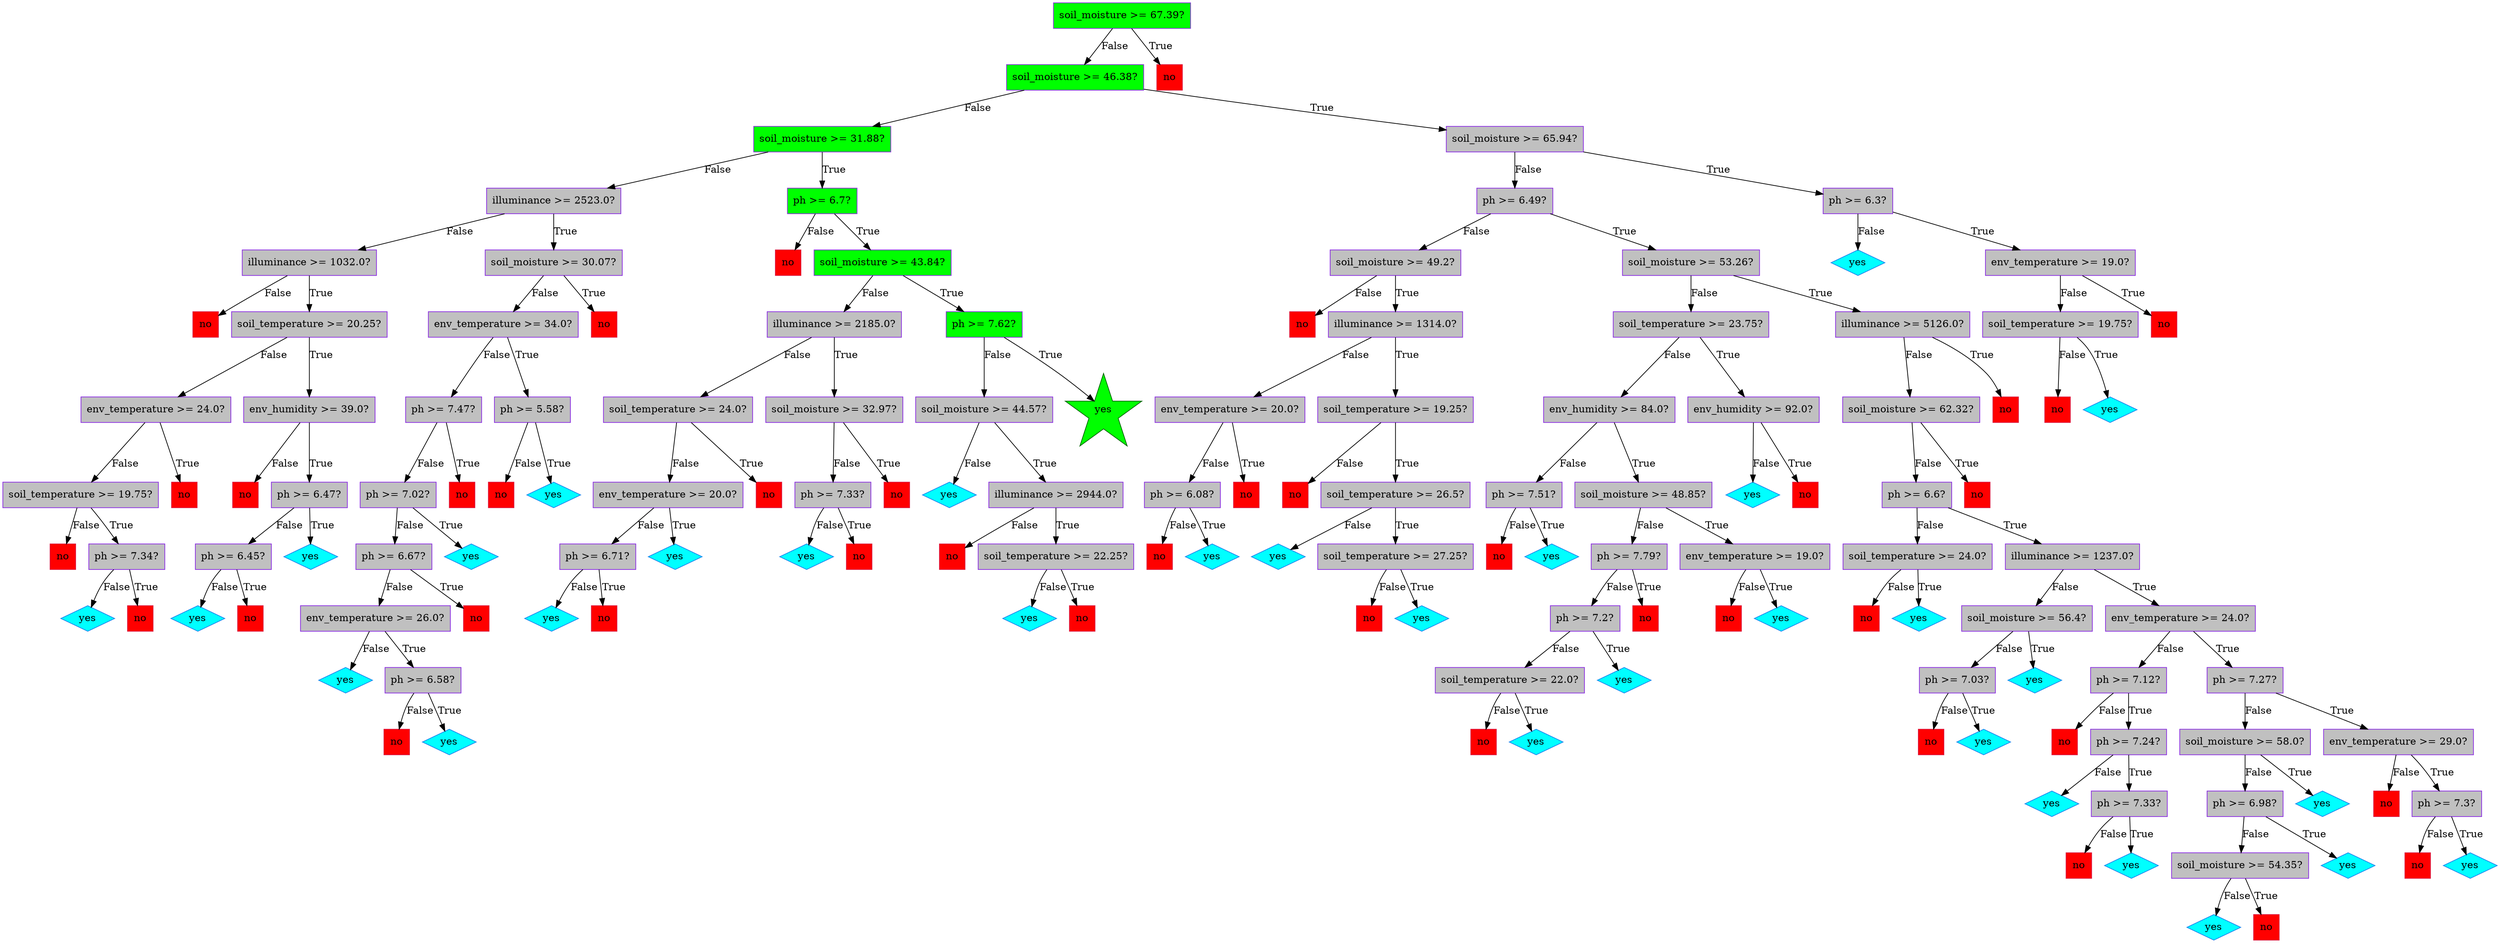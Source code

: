 // Decision Tree Model
digraph {
	a [label="soil_moisture >= 67.39?" color=blueviolet fillcolor=green shape=box style=filled]
	al [label="soil_moisture >= 46.38?" color=blueviolet fillcolor=green shape=box style=filled]
	all [label="soil_moisture >= 31.88?" color=blueviolet fillcolor=green shape=box style=filled]
	alll [label="illuminance >= 2523.0?" color=blueviolet fillcolor=gray shape=box style=filled]
	allll [label="illuminance >= 1032.0?" color=blueviolet fillcolor=gray shape=box style=filled]
	alllll [label=no color=crimson fillcolor=red shape=square style=filled]
	allll -> alllll [label=False]
	allllr [label="soil_temperature >= 20.25?" color=blueviolet fillcolor=gray shape=box style=filled]
	allllrl [label="env_temperature >= 24.0?" color=blueviolet fillcolor=gray shape=box style=filled]
	allllrll [label="soil_temperature >= 19.75?" color=blueviolet fillcolor=gray shape=box style=filled]
	allllrlll [label=no color=crimson fillcolor=red shape=square style=filled]
	allllrll -> allllrlll [label=False]
	allllrllr [label="ph >= 7.34?" color=blueviolet fillcolor=gray shape=box style=filled]
	allllrllrl [label=yes color=dodgerblue2 fillcolor=cyan shape=diamond style=filled]
	allllrllr -> allllrllrl [label=False]
	allllrllrr [label=no color=crimson fillcolor=red shape=square style=filled]
	allllrllr -> allllrllrr [label=True]
	allllrll -> allllrllr [label=True]
	allllrl -> allllrll [label=False]
	allllrlr [label=no color=crimson fillcolor=red shape=square style=filled]
	allllrl -> allllrlr [label=True]
	allllr -> allllrl [label=False]
	allllrr [label="env_humidity >= 39.0?" color=blueviolet fillcolor=gray shape=box style=filled]
	allllrrl [label=no color=crimson fillcolor=red shape=square style=filled]
	allllrr -> allllrrl [label=False]
	allllrrr [label="ph >= 6.47?" color=blueviolet fillcolor=gray shape=box style=filled]
	allllrrrl [label="ph >= 6.45?" color=blueviolet fillcolor=gray shape=box style=filled]
	allllrrrll [label=yes color=dodgerblue2 fillcolor=cyan shape=diamond style=filled]
	allllrrrl -> allllrrrll [label=False]
	allllrrrlr [label=no color=crimson fillcolor=red shape=square style=filled]
	allllrrrl -> allllrrrlr [label=True]
	allllrrr -> allllrrrl [label=False]
	allllrrrr [label=yes color=dodgerblue2 fillcolor=cyan shape=diamond style=filled]
	allllrrr -> allllrrrr [label=True]
	allllrr -> allllrrr [label=True]
	allllr -> allllrr [label=True]
	allll -> allllr [label=True]
	alll -> allll [label=False]
	alllr [label="soil_moisture >= 30.07?" color=blueviolet fillcolor=gray shape=box style=filled]
	alllrl [label="env_temperature >= 34.0?" color=blueviolet fillcolor=gray shape=box style=filled]
	alllrll [label="ph >= 7.47?" color=blueviolet fillcolor=gray shape=box style=filled]
	alllrlll [label="ph >= 7.02?" color=blueviolet fillcolor=gray shape=box style=filled]
	alllrllll [label="ph >= 6.67?" color=blueviolet fillcolor=gray shape=box style=filled]
	alllrlllll [label="env_temperature >= 26.0?" color=blueviolet fillcolor=gray shape=box style=filled]
	alllrllllll [label=yes color=dodgerblue2 fillcolor=cyan shape=diamond style=filled]
	alllrlllll -> alllrllllll [label=False]
	alllrlllllr [label="ph >= 6.58?" color=blueviolet fillcolor=gray shape=box style=filled]
	alllrlllllrl [label=no color=crimson fillcolor=red shape=square style=filled]
	alllrlllllr -> alllrlllllrl [label=False]
	alllrlllllrr [label=yes color=dodgerblue2 fillcolor=cyan shape=diamond style=filled]
	alllrlllllr -> alllrlllllrr [label=True]
	alllrlllll -> alllrlllllr [label=True]
	alllrllll -> alllrlllll [label=False]
	alllrllllr [label=no color=crimson fillcolor=red shape=square style=filled]
	alllrllll -> alllrllllr [label=True]
	alllrlll -> alllrllll [label=False]
	alllrlllr [label=yes color=dodgerblue2 fillcolor=cyan shape=diamond style=filled]
	alllrlll -> alllrlllr [label=True]
	alllrll -> alllrlll [label=False]
	alllrllr [label=no color=crimson fillcolor=red shape=square style=filled]
	alllrll -> alllrllr [label=True]
	alllrl -> alllrll [label=False]
	alllrlr [label="ph >= 5.58?" color=blueviolet fillcolor=gray shape=box style=filled]
	alllrlrl [label=no color=crimson fillcolor=red shape=square style=filled]
	alllrlr -> alllrlrl [label=False]
	alllrlrr [label=yes color=dodgerblue2 fillcolor=cyan shape=diamond style=filled]
	alllrlr -> alllrlrr [label=True]
	alllrl -> alllrlr [label=True]
	alllr -> alllrl [label=False]
	alllrr [label=no color=crimson fillcolor=red shape=square style=filled]
	alllr -> alllrr [label=True]
	alll -> alllr [label=True]
	all -> alll [label=False]
	allr [label="ph >= 6.7?" color=blueviolet fillcolor=green shape=box style=filled]
	allrl [label=no color=crimson fillcolor=red shape=square style=filled]
	allr -> allrl [label=False]
	allrr [label="soil_moisture >= 43.84?" color=blueviolet fillcolor=green shape=box style=filled]
	allrrl [label="illuminance >= 2185.0?" color=blueviolet fillcolor=gray shape=box style=filled]
	allrrll [label="soil_temperature >= 24.0?" color=blueviolet fillcolor=gray shape=box style=filled]
	allrrlll [label="env_temperature >= 20.0?" color=blueviolet fillcolor=gray shape=box style=filled]
	allrrllll [label="ph >= 6.71?" color=blueviolet fillcolor=gray shape=box style=filled]
	allrrlllll [label=yes color=dodgerblue2 fillcolor=cyan shape=diamond style=filled]
	allrrllll -> allrrlllll [label=False]
	allrrllllr [label=no color=crimson fillcolor=red shape=square style=filled]
	allrrllll -> allrrllllr [label=True]
	allrrlll -> allrrllll [label=False]
	allrrlllr [label=yes color=dodgerblue2 fillcolor=cyan shape=diamond style=filled]
	allrrlll -> allrrlllr [label=True]
	allrrll -> allrrlll [label=False]
	allrrllr [label=no color=crimson fillcolor=red shape=square style=filled]
	allrrll -> allrrllr [label=True]
	allrrl -> allrrll [label=False]
	allrrlr [label="soil_moisture >= 32.97?" color=blueviolet fillcolor=gray shape=box style=filled]
	allrrlrl [label="ph >= 7.33?" color=blueviolet fillcolor=gray shape=box style=filled]
	allrrlrll [label=yes color=dodgerblue2 fillcolor=cyan shape=diamond style=filled]
	allrrlrl -> allrrlrll [label=False]
	allrrlrlr [label=no color=crimson fillcolor=red shape=square style=filled]
	allrrlrl -> allrrlrlr [label=True]
	allrrlr -> allrrlrl [label=False]
	allrrlrr [label=no color=crimson fillcolor=red shape=square style=filled]
	allrrlr -> allrrlrr [label=True]
	allrrl -> allrrlr [label=True]
	allrr -> allrrl [label=False]
	allrrr [label="ph >= 7.62?" color=blueviolet fillcolor=green shape=box style=filled]
	allrrrl [label="soil_moisture >= 44.57?" color=blueviolet fillcolor=gray shape=box style=filled]
	allrrrll [label=yes color=dodgerblue2 fillcolor=cyan shape=diamond style=filled]
	allrrrl -> allrrrll [label=False]
	allrrrlr [label="illuminance >= 2944.0?" color=blueviolet fillcolor=gray shape=box style=filled]
	allrrrlrl [label=no color=crimson fillcolor=red shape=square style=filled]
	allrrrlr -> allrrrlrl [label=False]
	allrrrlrr [label="soil_temperature >= 22.25?" color=blueviolet fillcolor=gray shape=box style=filled]
	allrrrlrrl [label=yes color=dodgerblue2 fillcolor=cyan shape=diamond style=filled]
	allrrrlrr -> allrrrlrrl [label=False]
	allrrrlrrr [label=no color=crimson fillcolor=red shape=square style=filled]
	allrrrlrr -> allrrrlrrr [label=True]
	allrrrlr -> allrrrlrr [label=True]
	allrrrl -> allrrrlr [label=True]
	allrrr -> allrrrl [label=False]
	allrrrr [label=yes color=darkgreen fillcolor=green shape=star style=filled]
	allrrr -> allrrrr [label=True]
	allrr -> allrrr [label=True]
	allr -> allrr [label=True]
	all -> allr [label=True]
	al -> all [label=False]
	alr [label="soil_moisture >= 65.94?" color=blueviolet fillcolor=gray shape=box style=filled]
	alrl [label="ph >= 6.49?" color=blueviolet fillcolor=gray shape=box style=filled]
	alrll [label="soil_moisture >= 49.2?" color=blueviolet fillcolor=gray shape=box style=filled]
	alrlll [label=no color=crimson fillcolor=red shape=square style=filled]
	alrll -> alrlll [label=False]
	alrllr [label="illuminance >= 1314.0?" color=blueviolet fillcolor=gray shape=box style=filled]
	alrllrl [label="env_temperature >= 20.0?" color=blueviolet fillcolor=gray shape=box style=filled]
	alrllrll [label="ph >= 6.08?" color=blueviolet fillcolor=gray shape=box style=filled]
	alrllrlll [label=no color=crimson fillcolor=red shape=square style=filled]
	alrllrll -> alrllrlll [label=False]
	alrllrllr [label=yes color=dodgerblue2 fillcolor=cyan shape=diamond style=filled]
	alrllrll -> alrllrllr [label=True]
	alrllrl -> alrllrll [label=False]
	alrllrlr [label=no color=crimson fillcolor=red shape=square style=filled]
	alrllrl -> alrllrlr [label=True]
	alrllr -> alrllrl [label=False]
	alrllrr [label="soil_temperature >= 19.25?" color=blueviolet fillcolor=gray shape=box style=filled]
	alrllrrl [label=no color=crimson fillcolor=red shape=square style=filled]
	alrllrr -> alrllrrl [label=False]
	alrllrrr [label="soil_temperature >= 26.5?" color=blueviolet fillcolor=gray shape=box style=filled]
	alrllrrrl [label=yes color=dodgerblue2 fillcolor=cyan shape=diamond style=filled]
	alrllrrr -> alrllrrrl [label=False]
	alrllrrrr [label="soil_temperature >= 27.25?" color=blueviolet fillcolor=gray shape=box style=filled]
	alrllrrrrl [label=no color=crimson fillcolor=red shape=square style=filled]
	alrllrrrr -> alrllrrrrl [label=False]
	alrllrrrrr [label=yes color=dodgerblue2 fillcolor=cyan shape=diamond style=filled]
	alrllrrrr -> alrllrrrrr [label=True]
	alrllrrr -> alrllrrrr [label=True]
	alrllrr -> alrllrrr [label=True]
	alrllr -> alrllrr [label=True]
	alrll -> alrllr [label=True]
	alrl -> alrll [label=False]
	alrlr [label="soil_moisture >= 53.26?" color=blueviolet fillcolor=gray shape=box style=filled]
	alrlrl [label="soil_temperature >= 23.75?" color=blueviolet fillcolor=gray shape=box style=filled]
	alrlrll [label="env_humidity >= 84.0?" color=blueviolet fillcolor=gray shape=box style=filled]
	alrlrlll [label="ph >= 7.51?" color=blueviolet fillcolor=gray shape=box style=filled]
	alrlrllll [label=no color=crimson fillcolor=red shape=square style=filled]
	alrlrlll -> alrlrllll [label=False]
	alrlrlllr [label=yes color=dodgerblue2 fillcolor=cyan shape=diamond style=filled]
	alrlrlll -> alrlrlllr [label=True]
	alrlrll -> alrlrlll [label=False]
	alrlrllr [label="soil_moisture >= 48.85?" color=blueviolet fillcolor=gray shape=box style=filled]
	alrlrllrl [label="ph >= 7.79?" color=blueviolet fillcolor=gray shape=box style=filled]
	alrlrllrll [label="ph >= 7.2?" color=blueviolet fillcolor=gray shape=box style=filled]
	alrlrllrlll [label="soil_temperature >= 22.0?" color=blueviolet fillcolor=gray shape=box style=filled]
	alrlrllrllll [label=no color=crimson fillcolor=red shape=square style=filled]
	alrlrllrlll -> alrlrllrllll [label=False]
	alrlrllrlllr [label=yes color=dodgerblue2 fillcolor=cyan shape=diamond style=filled]
	alrlrllrlll -> alrlrllrlllr [label=True]
	alrlrllrll -> alrlrllrlll [label=False]
	alrlrllrllr [label=yes color=dodgerblue2 fillcolor=cyan shape=diamond style=filled]
	alrlrllrll -> alrlrllrllr [label=True]
	alrlrllrl -> alrlrllrll [label=False]
	alrlrllrlr [label=no color=crimson fillcolor=red shape=square style=filled]
	alrlrllrl -> alrlrllrlr [label=True]
	alrlrllr -> alrlrllrl [label=False]
	alrlrllrr [label="env_temperature >= 19.0?" color=blueviolet fillcolor=gray shape=box style=filled]
	alrlrllrrl [label=no color=crimson fillcolor=red shape=square style=filled]
	alrlrllrr -> alrlrllrrl [label=False]
	alrlrllrrr [label=yes color=dodgerblue2 fillcolor=cyan shape=diamond style=filled]
	alrlrllrr -> alrlrllrrr [label=True]
	alrlrllr -> alrlrllrr [label=True]
	alrlrll -> alrlrllr [label=True]
	alrlrl -> alrlrll [label=False]
	alrlrlr [label="env_humidity >= 92.0?" color=blueviolet fillcolor=gray shape=box style=filled]
	alrlrlrl [label=yes color=dodgerblue2 fillcolor=cyan shape=diamond style=filled]
	alrlrlr -> alrlrlrl [label=False]
	alrlrlrr [label=no color=crimson fillcolor=red shape=square style=filled]
	alrlrlr -> alrlrlrr [label=True]
	alrlrl -> alrlrlr [label=True]
	alrlr -> alrlrl [label=False]
	alrlrr [label="illuminance >= 5126.0?" color=blueviolet fillcolor=gray shape=box style=filled]
	alrlrrl [label="soil_moisture >= 62.32?" color=blueviolet fillcolor=gray shape=box style=filled]
	alrlrrll [label="ph >= 6.6?" color=blueviolet fillcolor=gray shape=box style=filled]
	alrlrrlll [label="soil_temperature >= 24.0?" color=blueviolet fillcolor=gray shape=box style=filled]
	alrlrrllll [label=no color=crimson fillcolor=red shape=square style=filled]
	alrlrrlll -> alrlrrllll [label=False]
	alrlrrlllr [label=yes color=dodgerblue2 fillcolor=cyan shape=diamond style=filled]
	alrlrrlll -> alrlrrlllr [label=True]
	alrlrrll -> alrlrrlll [label=False]
	alrlrrllr [label="illuminance >= 1237.0?" color=blueviolet fillcolor=gray shape=box style=filled]
	alrlrrllrl [label="soil_moisture >= 56.4?" color=blueviolet fillcolor=gray shape=box style=filled]
	alrlrrllrll [label="ph >= 7.03?" color=blueviolet fillcolor=gray shape=box style=filled]
	alrlrrllrlll [label=no color=crimson fillcolor=red shape=square style=filled]
	alrlrrllrll -> alrlrrllrlll [label=False]
	alrlrrllrllr [label=yes color=dodgerblue2 fillcolor=cyan shape=diamond style=filled]
	alrlrrllrll -> alrlrrllrllr [label=True]
	alrlrrllrl -> alrlrrllrll [label=False]
	alrlrrllrlr [label=yes color=dodgerblue2 fillcolor=cyan shape=diamond style=filled]
	alrlrrllrl -> alrlrrllrlr [label=True]
	alrlrrllr -> alrlrrllrl [label=False]
	alrlrrllrr [label="env_temperature >= 24.0?" color=blueviolet fillcolor=gray shape=box style=filled]
	alrlrrllrrl [label="ph >= 7.12?" color=blueviolet fillcolor=gray shape=box style=filled]
	alrlrrllrrll [label=no color=crimson fillcolor=red shape=square style=filled]
	alrlrrllrrl -> alrlrrllrrll [label=False]
	alrlrrllrrlr [label="ph >= 7.24?" color=blueviolet fillcolor=gray shape=box style=filled]
	alrlrrllrrlrl [label=yes color=dodgerblue2 fillcolor=cyan shape=diamond style=filled]
	alrlrrllrrlr -> alrlrrllrrlrl [label=False]
	alrlrrllrrlrr [label="ph >= 7.33?" color=blueviolet fillcolor=gray shape=box style=filled]
	alrlrrllrrlrrl [label=no color=crimson fillcolor=red shape=square style=filled]
	alrlrrllrrlrr -> alrlrrllrrlrrl [label=False]
	alrlrrllrrlrrr [label=yes color=dodgerblue2 fillcolor=cyan shape=diamond style=filled]
	alrlrrllrrlrr -> alrlrrllrrlrrr [label=True]
	alrlrrllrrlr -> alrlrrllrrlrr [label=True]
	alrlrrllrrl -> alrlrrllrrlr [label=True]
	alrlrrllrr -> alrlrrllrrl [label=False]
	alrlrrllrrr [label="ph >= 7.27?" color=blueviolet fillcolor=gray shape=box style=filled]
	alrlrrllrrrl [label="soil_moisture >= 58.0?" color=blueviolet fillcolor=gray shape=box style=filled]
	alrlrrllrrrll [label="ph >= 6.98?" color=blueviolet fillcolor=gray shape=box style=filled]
	alrlrrllrrrlll [label="soil_moisture >= 54.35?" color=blueviolet fillcolor=gray shape=box style=filled]
	alrlrrllrrrllll [label=yes color=dodgerblue2 fillcolor=cyan shape=diamond style=filled]
	alrlrrllrrrlll -> alrlrrllrrrllll [label=False]
	alrlrrllrrrlllr [label=no color=crimson fillcolor=red shape=square style=filled]
	alrlrrllrrrlll -> alrlrrllrrrlllr [label=True]
	alrlrrllrrrll -> alrlrrllrrrlll [label=False]
	alrlrrllrrrllr [label=yes color=dodgerblue2 fillcolor=cyan shape=diamond style=filled]
	alrlrrllrrrll -> alrlrrllrrrllr [label=True]
	alrlrrllrrrl -> alrlrrllrrrll [label=False]
	alrlrrllrrrlr [label=yes color=dodgerblue2 fillcolor=cyan shape=diamond style=filled]
	alrlrrllrrrl -> alrlrrllrrrlr [label=True]
	alrlrrllrrr -> alrlrrllrrrl [label=False]
	alrlrrllrrrr [label="env_temperature >= 29.0?" color=blueviolet fillcolor=gray shape=box style=filled]
	alrlrrllrrrrl [label=no color=crimson fillcolor=red shape=square style=filled]
	alrlrrllrrrr -> alrlrrllrrrrl [label=False]
	alrlrrllrrrrr [label="ph >= 7.3?" color=blueviolet fillcolor=gray shape=box style=filled]
	alrlrrllrrrrrl [label=no color=crimson fillcolor=red shape=square style=filled]
	alrlrrllrrrrr -> alrlrrllrrrrrl [label=False]
	alrlrrllrrrrrr [label=yes color=dodgerblue2 fillcolor=cyan shape=diamond style=filled]
	alrlrrllrrrrr -> alrlrrllrrrrrr [label=True]
	alrlrrllrrrr -> alrlrrllrrrrr [label=True]
	alrlrrllrrr -> alrlrrllrrrr [label=True]
	alrlrrllrr -> alrlrrllrrr [label=True]
	alrlrrllr -> alrlrrllrr [label=True]
	alrlrrll -> alrlrrllr [label=True]
	alrlrrl -> alrlrrll [label=False]
	alrlrrlr [label=no color=crimson fillcolor=red shape=square style=filled]
	alrlrrl -> alrlrrlr [label=True]
	alrlrr -> alrlrrl [label=False]
	alrlrrr [label=no color=crimson fillcolor=red shape=square style=filled]
	alrlrr -> alrlrrr [label=True]
	alrlr -> alrlrr [label=True]
	alrl -> alrlr [label=True]
	alr -> alrl [label=False]
	alrr [label="ph >= 6.3?" color=blueviolet fillcolor=gray shape=box style=filled]
	alrrl [label=yes color=dodgerblue2 fillcolor=cyan shape=diamond style=filled]
	alrr -> alrrl [label=False]
	alrrr [label="env_temperature >= 19.0?" color=blueviolet fillcolor=gray shape=box style=filled]
	alrrrl [label="soil_temperature >= 19.75?" color=blueviolet fillcolor=gray shape=box style=filled]
	alrrrll [label=no color=crimson fillcolor=red shape=square style=filled]
	alrrrl -> alrrrll [label=False]
	alrrrlr [label=yes color=dodgerblue2 fillcolor=cyan shape=diamond style=filled]
	alrrrl -> alrrrlr [label=True]
	alrrr -> alrrrl [label=False]
	alrrrr [label=no color=crimson fillcolor=red shape=square style=filled]
	alrrr -> alrrrr [label=True]
	alrr -> alrrr [label=True]
	alr -> alrr [label=True]
	al -> alr [label=True]
	a -> al [label=False]
	ar [label=no color=crimson fillcolor=red shape=square style=filled]
	a -> ar [label=True]
}
